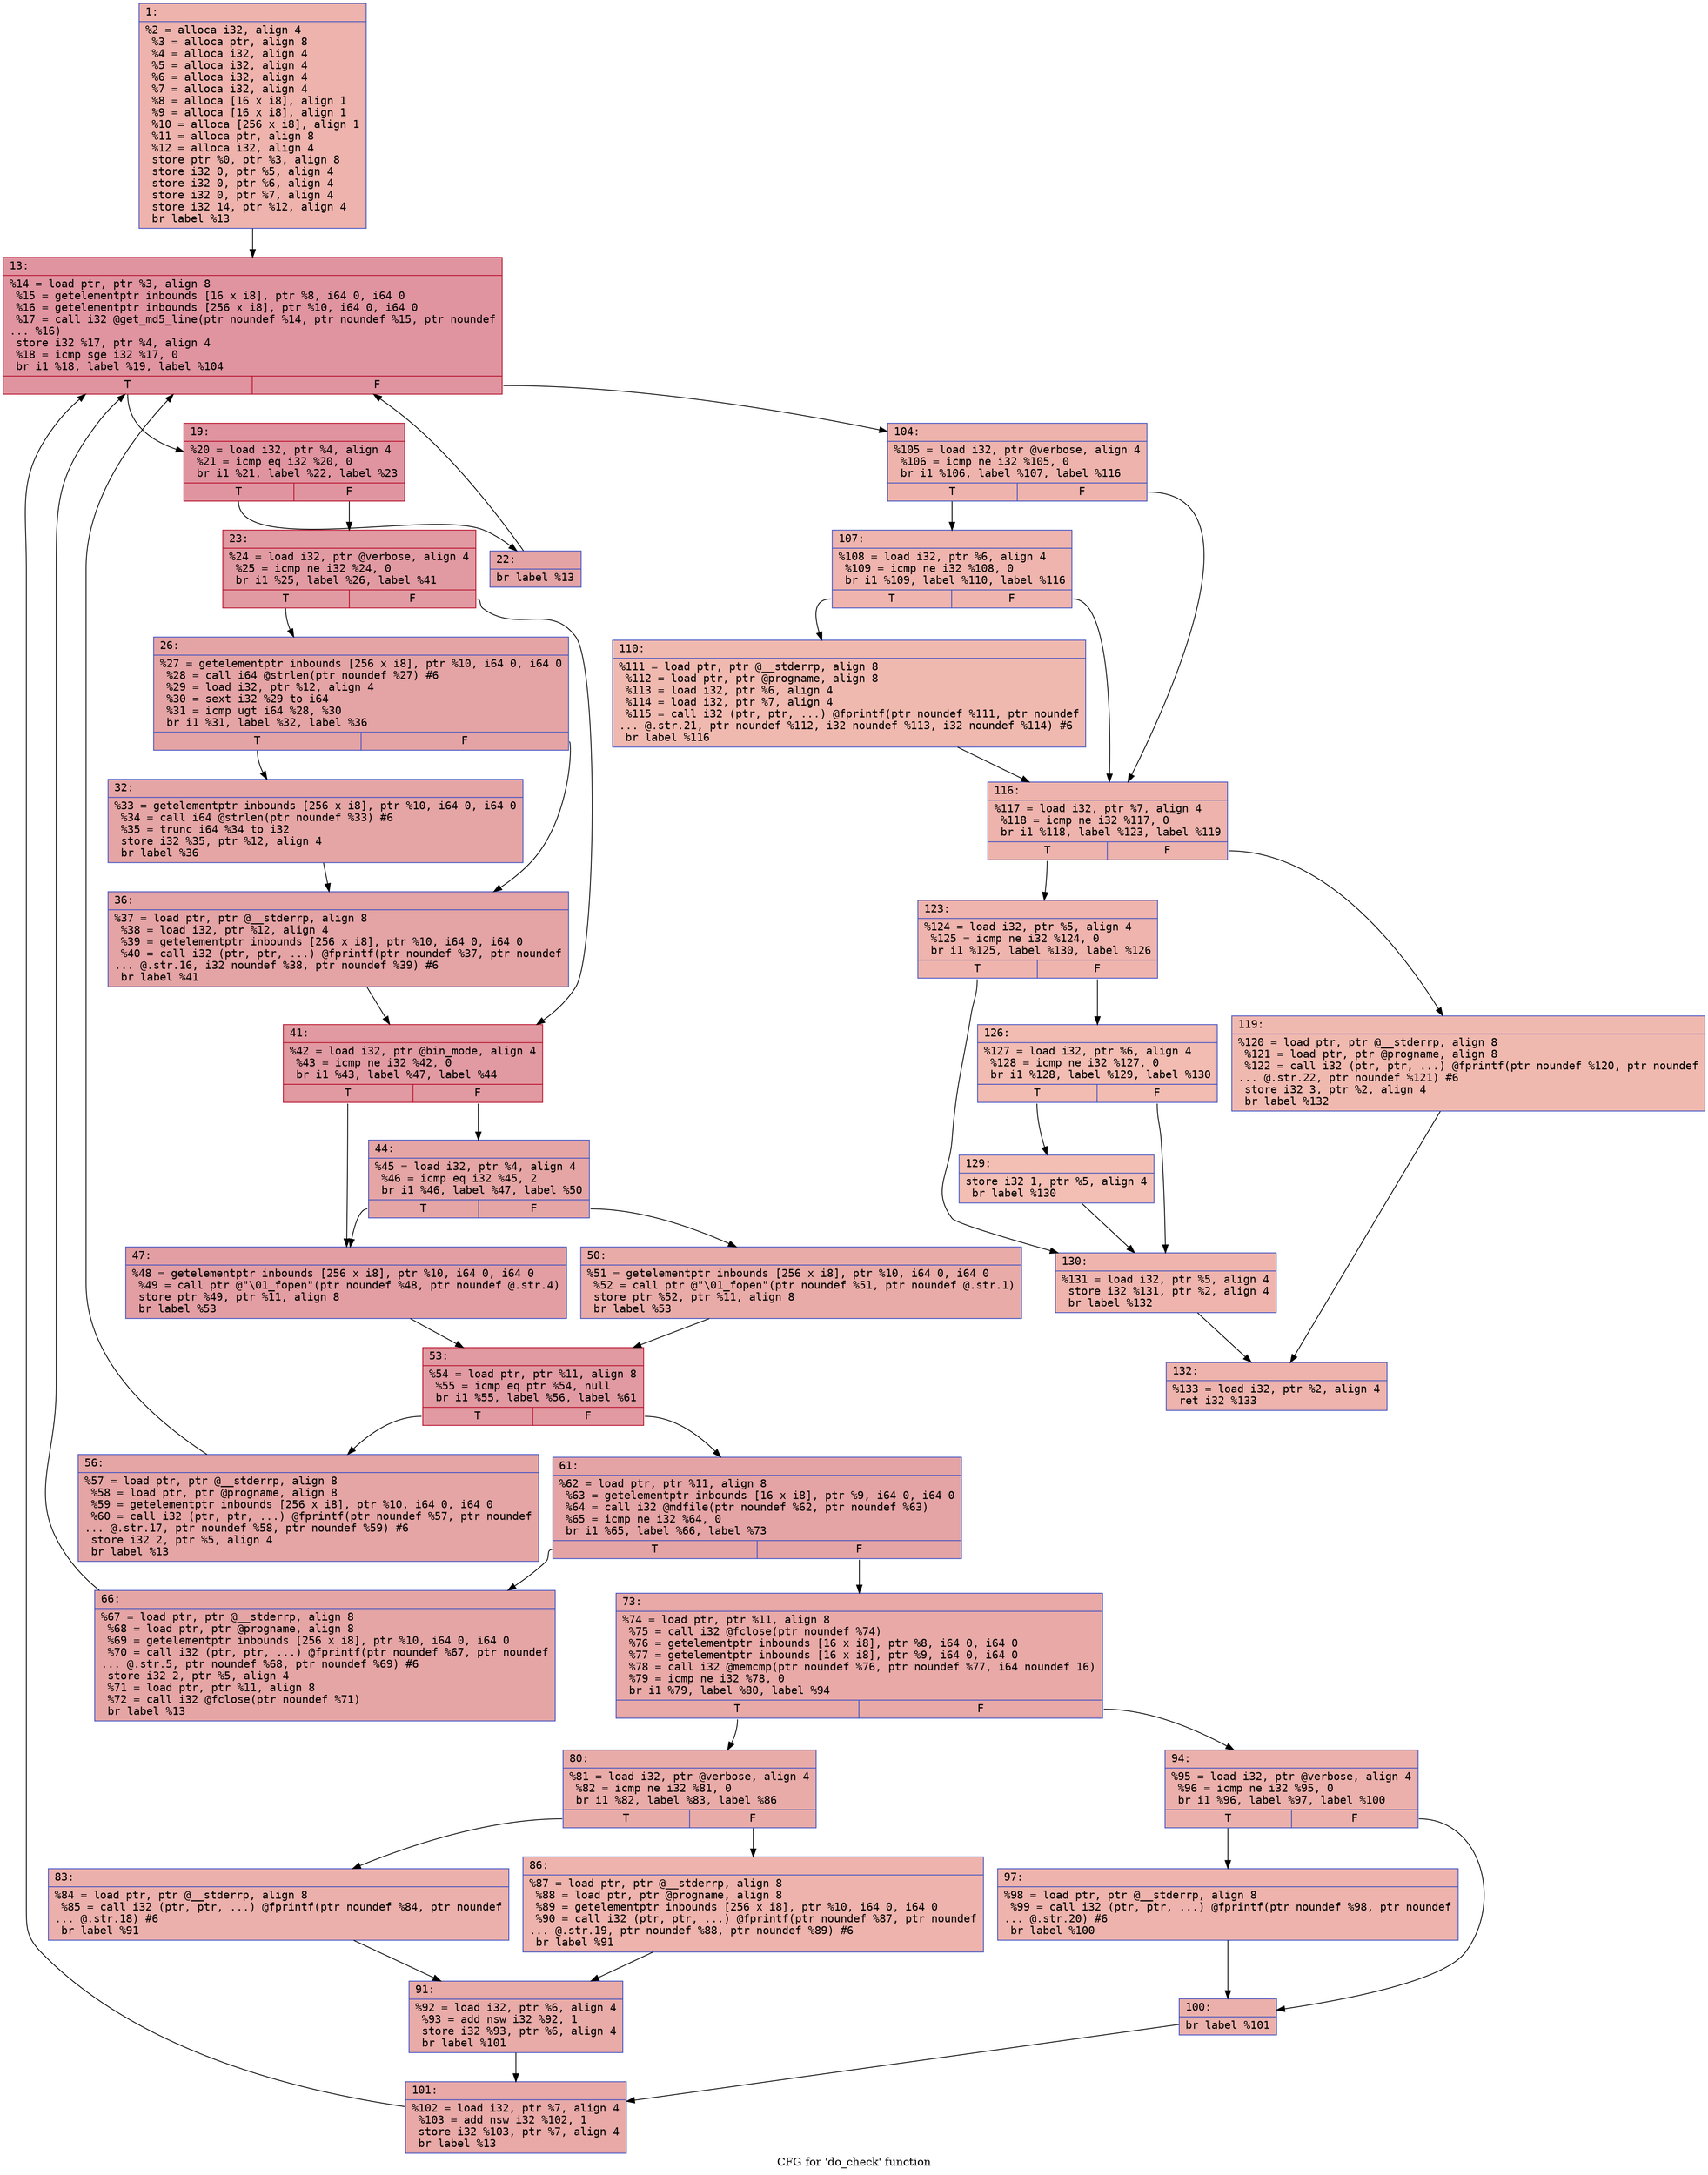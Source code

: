digraph "CFG for 'do_check' function" {
	label="CFG for 'do_check' function";

	Node0x600003e226c0 [shape=record,color="#3d50c3ff", style=filled, fillcolor="#d6524470" fontname="Courier",label="{1:\l|  %2 = alloca i32, align 4\l  %3 = alloca ptr, align 8\l  %4 = alloca i32, align 4\l  %5 = alloca i32, align 4\l  %6 = alloca i32, align 4\l  %7 = alloca i32, align 4\l  %8 = alloca [16 x i8], align 1\l  %9 = alloca [16 x i8], align 1\l  %10 = alloca [256 x i8], align 1\l  %11 = alloca ptr, align 8\l  %12 = alloca i32, align 4\l  store ptr %0, ptr %3, align 8\l  store i32 0, ptr %5, align 4\l  store i32 0, ptr %6, align 4\l  store i32 0, ptr %7, align 4\l  store i32 14, ptr %12, align 4\l  br label %13\l}"];
	Node0x600003e226c0 -> Node0x600003e22710[tooltip="1 -> 13\nProbability 100.00%" ];
	Node0x600003e22710 [shape=record,color="#b70d28ff", style=filled, fillcolor="#b70d2870" fontname="Courier",label="{13:\l|  %14 = load ptr, ptr %3, align 8\l  %15 = getelementptr inbounds [16 x i8], ptr %8, i64 0, i64 0\l  %16 = getelementptr inbounds [256 x i8], ptr %10, i64 0, i64 0\l  %17 = call i32 @get_md5_line(ptr noundef %14, ptr noundef %15, ptr noundef\l... %16)\l  store i32 %17, ptr %4, align 4\l  %18 = icmp sge i32 %17, 0\l  br i1 %18, label %19, label %104\l|{<s0>T|<s1>F}}"];
	Node0x600003e22710:s0 -> Node0x600003e22760[tooltip="13 -> 19\nProbability 96.88%" ];
	Node0x600003e22710:s1 -> Node0x600003e22e90[tooltip="13 -> 104\nProbability 3.12%" ];
	Node0x600003e22760 [shape=record,color="#b70d28ff", style=filled, fillcolor="#b70d2870" fontname="Courier",label="{19:\l|  %20 = load i32, ptr %4, align 4\l  %21 = icmp eq i32 %20, 0\l  br i1 %21, label %22, label %23\l|{<s0>T|<s1>F}}"];
	Node0x600003e22760:s0 -> Node0x600003e227b0[tooltip="19 -> 22\nProbability 37.50%" ];
	Node0x600003e22760:s1 -> Node0x600003e22800[tooltip="19 -> 23\nProbability 62.50%" ];
	Node0x600003e227b0 [shape=record,color="#3d50c3ff", style=filled, fillcolor="#c32e3170" fontname="Courier",label="{22:\l|  br label %13\l}"];
	Node0x600003e227b0 -> Node0x600003e22710[tooltip="22 -> 13\nProbability 100.00%" ];
	Node0x600003e22800 [shape=record,color="#b70d28ff", style=filled, fillcolor="#bb1b2c70" fontname="Courier",label="{23:\l|  %24 = load i32, ptr @verbose, align 4\l  %25 = icmp ne i32 %24, 0\l  br i1 %25, label %26, label %41\l|{<s0>T|<s1>F}}"];
	Node0x600003e22800:s0 -> Node0x600003e22850[tooltip="23 -> 26\nProbability 62.50%" ];
	Node0x600003e22800:s1 -> Node0x600003e22940[tooltip="23 -> 41\nProbability 37.50%" ];
	Node0x600003e22850 [shape=record,color="#3d50c3ff", style=filled, fillcolor="#c32e3170" fontname="Courier",label="{26:\l|  %27 = getelementptr inbounds [256 x i8], ptr %10, i64 0, i64 0\l  %28 = call i64 @strlen(ptr noundef %27) #6\l  %29 = load i32, ptr %12, align 4\l  %30 = sext i32 %29 to i64\l  %31 = icmp ugt i64 %28, %30\l  br i1 %31, label %32, label %36\l|{<s0>T|<s1>F}}"];
	Node0x600003e22850:s0 -> Node0x600003e228a0[tooltip="26 -> 32\nProbability 50.00%" ];
	Node0x600003e22850:s1 -> Node0x600003e228f0[tooltip="26 -> 36\nProbability 50.00%" ];
	Node0x600003e228a0 [shape=record,color="#3d50c3ff", style=filled, fillcolor="#c5333470" fontname="Courier",label="{32:\l|  %33 = getelementptr inbounds [256 x i8], ptr %10, i64 0, i64 0\l  %34 = call i64 @strlen(ptr noundef %33) #6\l  %35 = trunc i64 %34 to i32\l  store i32 %35, ptr %12, align 4\l  br label %36\l}"];
	Node0x600003e228a0 -> Node0x600003e228f0[tooltip="32 -> 36\nProbability 100.00%" ];
	Node0x600003e228f0 [shape=record,color="#3d50c3ff", style=filled, fillcolor="#c32e3170" fontname="Courier",label="{36:\l|  %37 = load ptr, ptr @__stderrp, align 8\l  %38 = load i32, ptr %12, align 4\l  %39 = getelementptr inbounds [256 x i8], ptr %10, i64 0, i64 0\l  %40 = call i32 (ptr, ptr, ...) @fprintf(ptr noundef %37, ptr noundef\l... @.str.16, i32 noundef %38, ptr noundef %39) #6\l  br label %41\l}"];
	Node0x600003e228f0 -> Node0x600003e22940[tooltip="36 -> 41\nProbability 100.00%" ];
	Node0x600003e22940 [shape=record,color="#b70d28ff", style=filled, fillcolor="#bb1b2c70" fontname="Courier",label="{41:\l|  %42 = load i32, ptr @bin_mode, align 4\l  %43 = icmp ne i32 %42, 0\l  br i1 %43, label %47, label %44\l|{<s0>T|<s1>F}}"];
	Node0x600003e22940:s0 -> Node0x600003e229e0[tooltip="41 -> 47\nProbability 62.50%" ];
	Node0x600003e22940:s1 -> Node0x600003e22990[tooltip="41 -> 44\nProbability 37.50%" ];
	Node0x600003e22990 [shape=record,color="#3d50c3ff", style=filled, fillcolor="#c5333470" fontname="Courier",label="{44:\l|  %45 = load i32, ptr %4, align 4\l  %46 = icmp eq i32 %45, 2\l  br i1 %46, label %47, label %50\l|{<s0>T|<s1>F}}"];
	Node0x600003e22990:s0 -> Node0x600003e229e0[tooltip="44 -> 47\nProbability 50.00%" ];
	Node0x600003e22990:s1 -> Node0x600003e22a30[tooltip="44 -> 50\nProbability 50.00%" ];
	Node0x600003e229e0 [shape=record,color="#3d50c3ff", style=filled, fillcolor="#be242e70" fontname="Courier",label="{47:\l|  %48 = getelementptr inbounds [256 x i8], ptr %10, i64 0, i64 0\l  %49 = call ptr @\"\\01_fopen\"(ptr noundef %48, ptr noundef @.str.4)\l  store ptr %49, ptr %11, align 8\l  br label %53\l}"];
	Node0x600003e229e0 -> Node0x600003e22a80[tooltip="47 -> 53\nProbability 100.00%" ];
	Node0x600003e22a30 [shape=record,color="#3d50c3ff", style=filled, fillcolor="#cc403a70" fontname="Courier",label="{50:\l|  %51 = getelementptr inbounds [256 x i8], ptr %10, i64 0, i64 0\l  %52 = call ptr @\"\\01_fopen\"(ptr noundef %51, ptr noundef @.str.1)\l  store ptr %52, ptr %11, align 8\l  br label %53\l}"];
	Node0x600003e22a30 -> Node0x600003e22a80[tooltip="50 -> 53\nProbability 100.00%" ];
	Node0x600003e22a80 [shape=record,color="#b70d28ff", style=filled, fillcolor="#bb1b2c70" fontname="Courier",label="{53:\l|  %54 = load ptr, ptr %11, align 8\l  %55 = icmp eq ptr %54, null\l  br i1 %55, label %56, label %61\l|{<s0>T|<s1>F}}"];
	Node0x600003e22a80:s0 -> Node0x600003e22ad0[tooltip="53 -> 56\nProbability 37.50%" ];
	Node0x600003e22a80:s1 -> Node0x600003e22b20[tooltip="53 -> 61\nProbability 62.50%" ];
	Node0x600003e22ad0 [shape=record,color="#3d50c3ff", style=filled, fillcolor="#c5333470" fontname="Courier",label="{56:\l|  %57 = load ptr, ptr @__stderrp, align 8\l  %58 = load ptr, ptr @progname, align 8\l  %59 = getelementptr inbounds [256 x i8], ptr %10, i64 0, i64 0\l  %60 = call i32 (ptr, ptr, ...) @fprintf(ptr noundef %57, ptr noundef\l... @.str.17, ptr noundef %58, ptr noundef %59) #6\l  store i32 2, ptr %5, align 4\l  br label %13\l}"];
	Node0x600003e22ad0 -> Node0x600003e22710[tooltip="56 -> 13\nProbability 100.00%" ];
	Node0x600003e22b20 [shape=record,color="#3d50c3ff", style=filled, fillcolor="#c32e3170" fontname="Courier",label="{61:\l|  %62 = load ptr, ptr %11, align 8\l  %63 = getelementptr inbounds [16 x i8], ptr %9, i64 0, i64 0\l  %64 = call i32 @mdfile(ptr noundef %62, ptr noundef %63)\l  %65 = icmp ne i32 %64, 0\l  br i1 %65, label %66, label %73\l|{<s0>T|<s1>F}}"];
	Node0x600003e22b20:s0 -> Node0x600003e22b70[tooltip="61 -> 66\nProbability 62.50%" ];
	Node0x600003e22b20:s1 -> Node0x600003e22bc0[tooltip="61 -> 73\nProbability 37.50%" ];
	Node0x600003e22b70 [shape=record,color="#3d50c3ff", style=filled, fillcolor="#c5333470" fontname="Courier",label="{66:\l|  %67 = load ptr, ptr @__stderrp, align 8\l  %68 = load ptr, ptr @progname, align 8\l  %69 = getelementptr inbounds [256 x i8], ptr %10, i64 0, i64 0\l  %70 = call i32 (ptr, ptr, ...) @fprintf(ptr noundef %67, ptr noundef\l... @.str.5, ptr noundef %68, ptr noundef %69) #6\l  store i32 2, ptr %5, align 4\l  %71 = load ptr, ptr %11, align 8\l  %72 = call i32 @fclose(ptr noundef %71)\l  br label %13\l}"];
	Node0x600003e22b70 -> Node0x600003e22710[tooltip="66 -> 13\nProbability 100.00%" ];
	Node0x600003e22bc0 [shape=record,color="#3d50c3ff", style=filled, fillcolor="#ca3b3770" fontname="Courier",label="{73:\l|  %74 = load ptr, ptr %11, align 8\l  %75 = call i32 @fclose(ptr noundef %74)\l  %76 = getelementptr inbounds [16 x i8], ptr %8, i64 0, i64 0\l  %77 = getelementptr inbounds [16 x i8], ptr %9, i64 0, i64 0\l  %78 = call i32 @memcmp(ptr noundef %76, ptr noundef %77, i64 noundef 16)\l  %79 = icmp ne i32 %78, 0\l  br i1 %79, label %80, label %94\l|{<s0>T|<s1>F}}"];
	Node0x600003e22bc0:s0 -> Node0x600003e22c10[tooltip="73 -> 80\nProbability 62.50%" ];
	Node0x600003e22bc0:s1 -> Node0x600003e22d50[tooltip="73 -> 94\nProbability 37.50%" ];
	Node0x600003e22c10 [shape=record,color="#3d50c3ff", style=filled, fillcolor="#cc403a70" fontname="Courier",label="{80:\l|  %81 = load i32, ptr @verbose, align 4\l  %82 = icmp ne i32 %81, 0\l  br i1 %82, label %83, label %86\l|{<s0>T|<s1>F}}"];
	Node0x600003e22c10:s0 -> Node0x600003e22c60[tooltip="80 -> 83\nProbability 62.50%" ];
	Node0x600003e22c10:s1 -> Node0x600003e22cb0[tooltip="80 -> 86\nProbability 37.50%" ];
	Node0x600003e22c60 [shape=record,color="#3d50c3ff", style=filled, fillcolor="#d24b4070" fontname="Courier",label="{83:\l|  %84 = load ptr, ptr @__stderrp, align 8\l  %85 = call i32 (ptr, ptr, ...) @fprintf(ptr noundef %84, ptr noundef\l... @.str.18) #6\l  br label %91\l}"];
	Node0x600003e22c60 -> Node0x600003e22d00[tooltip="83 -> 91\nProbability 100.00%" ];
	Node0x600003e22cb0 [shape=record,color="#3d50c3ff", style=filled, fillcolor="#d6524470" fontname="Courier",label="{86:\l|  %87 = load ptr, ptr @__stderrp, align 8\l  %88 = load ptr, ptr @progname, align 8\l  %89 = getelementptr inbounds [256 x i8], ptr %10, i64 0, i64 0\l  %90 = call i32 (ptr, ptr, ...) @fprintf(ptr noundef %87, ptr noundef\l... @.str.19, ptr noundef %88, ptr noundef %89) #6\l  br label %91\l}"];
	Node0x600003e22cb0 -> Node0x600003e22d00[tooltip="86 -> 91\nProbability 100.00%" ];
	Node0x600003e22d00 [shape=record,color="#3d50c3ff", style=filled, fillcolor="#cc403a70" fontname="Courier",label="{91:\l|  %92 = load i32, ptr %6, align 4\l  %93 = add nsw i32 %92, 1\l  store i32 %93, ptr %6, align 4\l  br label %101\l}"];
	Node0x600003e22d00 -> Node0x600003e22e40[tooltip="91 -> 101\nProbability 100.00%" ];
	Node0x600003e22d50 [shape=record,color="#3d50c3ff", style=filled, fillcolor="#d24b4070" fontname="Courier",label="{94:\l|  %95 = load i32, ptr @verbose, align 4\l  %96 = icmp ne i32 %95, 0\l  br i1 %96, label %97, label %100\l|{<s0>T|<s1>F}}"];
	Node0x600003e22d50:s0 -> Node0x600003e22da0[tooltip="94 -> 97\nProbability 62.50%" ];
	Node0x600003e22d50:s1 -> Node0x600003e22df0[tooltip="94 -> 100\nProbability 37.50%" ];
	Node0x600003e22da0 [shape=record,color="#3d50c3ff", style=filled, fillcolor="#d6524470" fontname="Courier",label="{97:\l|  %98 = load ptr, ptr @__stderrp, align 8\l  %99 = call i32 (ptr, ptr, ...) @fprintf(ptr noundef %98, ptr noundef\l... @.str.20) #6\l  br label %100\l}"];
	Node0x600003e22da0 -> Node0x600003e22df0[tooltip="97 -> 100\nProbability 100.00%" ];
	Node0x600003e22df0 [shape=record,color="#3d50c3ff", style=filled, fillcolor="#d24b4070" fontname="Courier",label="{100:\l|  br label %101\l}"];
	Node0x600003e22df0 -> Node0x600003e22e40[tooltip="100 -> 101\nProbability 100.00%" ];
	Node0x600003e22e40 [shape=record,color="#3d50c3ff", style=filled, fillcolor="#ca3b3770" fontname="Courier",label="{101:\l|  %102 = load i32, ptr %7, align 4\l  %103 = add nsw i32 %102, 1\l  store i32 %103, ptr %7, align 4\l  br label %13\l}"];
	Node0x600003e22e40 -> Node0x600003e22710[tooltip="101 -> 13\nProbability 100.00%" ];
	Node0x600003e22e90 [shape=record,color="#3d50c3ff", style=filled, fillcolor="#d6524470" fontname="Courier",label="{104:\l|  %105 = load i32, ptr @verbose, align 4\l  %106 = icmp ne i32 %105, 0\l  br i1 %106, label %107, label %116\l|{<s0>T|<s1>F}}"];
	Node0x600003e22e90:s0 -> Node0x600003e22ee0[tooltip="104 -> 107\nProbability 62.50%" ];
	Node0x600003e22e90:s1 -> Node0x600003e22f80[tooltip="104 -> 116\nProbability 37.50%" ];
	Node0x600003e22ee0 [shape=record,color="#3d50c3ff", style=filled, fillcolor="#d8564670" fontname="Courier",label="{107:\l|  %108 = load i32, ptr %6, align 4\l  %109 = icmp ne i32 %108, 0\l  br i1 %109, label %110, label %116\l|{<s0>T|<s1>F}}"];
	Node0x600003e22ee0:s0 -> Node0x600003e22f30[tooltip="107 -> 110\nProbability 62.50%" ];
	Node0x600003e22ee0:s1 -> Node0x600003e22f80[tooltip="107 -> 116\nProbability 37.50%" ];
	Node0x600003e22f30 [shape=record,color="#3d50c3ff", style=filled, fillcolor="#de614d70" fontname="Courier",label="{110:\l|  %111 = load ptr, ptr @__stderrp, align 8\l  %112 = load ptr, ptr @progname, align 8\l  %113 = load i32, ptr %6, align 4\l  %114 = load i32, ptr %7, align 4\l  %115 = call i32 (ptr, ptr, ...) @fprintf(ptr noundef %111, ptr noundef\l... @.str.21, ptr noundef %112, i32 noundef %113, i32 noundef %114) #6\l  br label %116\l}"];
	Node0x600003e22f30 -> Node0x600003e22f80[tooltip="110 -> 116\nProbability 100.00%" ];
	Node0x600003e22f80 [shape=record,color="#3d50c3ff", style=filled, fillcolor="#d6524470" fontname="Courier",label="{116:\l|  %117 = load i32, ptr %7, align 4\l  %118 = icmp ne i32 %117, 0\l  br i1 %118, label %123, label %119\l|{<s0>T|<s1>F}}"];
	Node0x600003e22f80:s0 -> Node0x600003e23020[tooltip="116 -> 123\nProbability 62.50%" ];
	Node0x600003e22f80:s1 -> Node0x600003e22fd0[tooltip="116 -> 119\nProbability 37.50%" ];
	Node0x600003e22fd0 [shape=record,color="#3d50c3ff", style=filled, fillcolor="#de614d70" fontname="Courier",label="{119:\l|  %120 = load ptr, ptr @__stderrp, align 8\l  %121 = load ptr, ptr @progname, align 8\l  %122 = call i32 (ptr, ptr, ...) @fprintf(ptr noundef %120, ptr noundef\l... @.str.22, ptr noundef %121) #6\l  store i32 3, ptr %2, align 4\l  br label %132\l}"];
	Node0x600003e22fd0 -> Node0x600003e23160[tooltip="119 -> 132\nProbability 100.00%" ];
	Node0x600003e23020 [shape=record,color="#3d50c3ff", style=filled, fillcolor="#d8564670" fontname="Courier",label="{123:\l|  %124 = load i32, ptr %5, align 4\l  %125 = icmp ne i32 %124, 0\l  br i1 %125, label %130, label %126\l|{<s0>T|<s1>F}}"];
	Node0x600003e23020:s0 -> Node0x600003e23110[tooltip="123 -> 130\nProbability 62.50%" ];
	Node0x600003e23020:s1 -> Node0x600003e23070[tooltip="123 -> 126\nProbability 37.50%" ];
	Node0x600003e23070 [shape=record,color="#3d50c3ff", style=filled, fillcolor="#e1675170" fontname="Courier",label="{126:\l|  %127 = load i32, ptr %6, align 4\l  %128 = icmp ne i32 %127, 0\l  br i1 %128, label %129, label %130\l|{<s0>T|<s1>F}}"];
	Node0x600003e23070:s0 -> Node0x600003e230c0[tooltip="126 -> 129\nProbability 62.50%" ];
	Node0x600003e23070:s1 -> Node0x600003e23110[tooltip="126 -> 130\nProbability 37.50%" ];
	Node0x600003e230c0 [shape=record,color="#3d50c3ff", style=filled, fillcolor="#e36c5570" fontname="Courier",label="{129:\l|  store i32 1, ptr %5, align 4\l  br label %130\l}"];
	Node0x600003e230c0 -> Node0x600003e23110[tooltip="129 -> 130\nProbability 100.00%" ];
	Node0x600003e23110 [shape=record,color="#3d50c3ff", style=filled, fillcolor="#d8564670" fontname="Courier",label="{130:\l|  %131 = load i32, ptr %5, align 4\l  store i32 %131, ptr %2, align 4\l  br label %132\l}"];
	Node0x600003e23110 -> Node0x600003e23160[tooltip="130 -> 132\nProbability 100.00%" ];
	Node0x600003e23160 [shape=record,color="#3d50c3ff", style=filled, fillcolor="#d6524470" fontname="Courier",label="{132:\l|  %133 = load i32, ptr %2, align 4\l  ret i32 %133\l}"];
}
